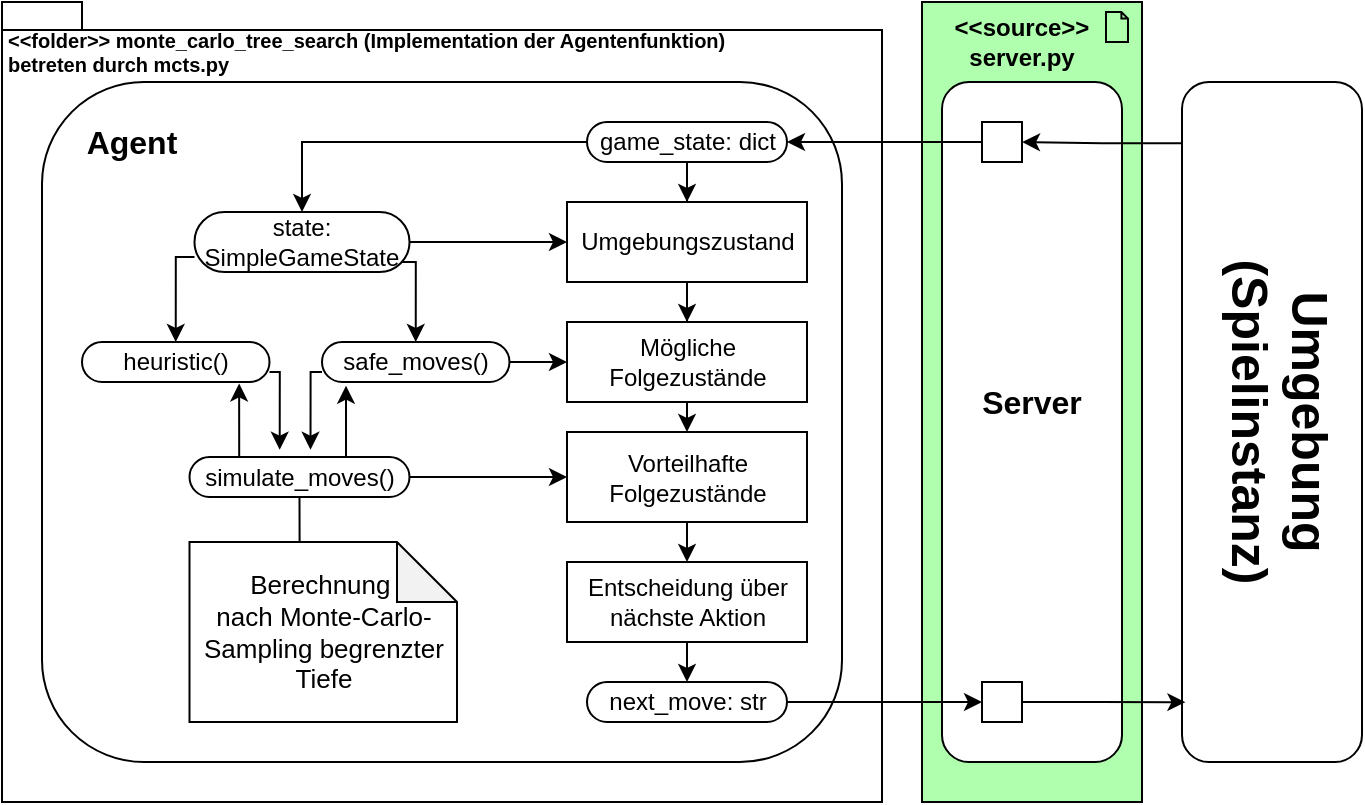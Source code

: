 <mxfile version="24.6.4" type="device">
  <diagram name="Page-1" id="f3cQ8en_kPf_cFlp299X">
    <mxGraphModel dx="820" dy="451" grid="1" gridSize="10" guides="1" tooltips="1" connect="1" arrows="1" fold="1" page="1" pageScale="1" pageWidth="827" pageHeight="1169" math="0" shadow="0">
      <root>
        <mxCell id="0" />
        <mxCell id="1" parent="0" />
        <mxCell id="G4_v4bOu-lfiYIZihZ4R-56" value="package" style="shape=folder;fontStyle=1;spacingTop=10;tabWidth=40;tabHeight=14;tabPosition=left;html=1;whiteSpace=wrap;" vertex="1" parent="1">
          <mxGeometry x="40" y="40" width="440" height="400" as="geometry" />
        </mxCell>
        <mxCell id="G4_v4bOu-lfiYIZihZ4R-8" value="" style="html=1;outlineConnect=0;whiteSpace=wrap;fillColor=#AFFFAF;shape=mxgraph.archimate3.application;appType=artifact;archiType=square;" vertex="1" parent="1">
          <mxGeometry x="500" y="40" width="110" height="400" as="geometry" />
        </mxCell>
        <mxCell id="G4_v4bOu-lfiYIZihZ4R-2" value="" style="rounded=1;whiteSpace=wrap;html=1;align=center;" vertex="1" parent="1">
          <mxGeometry x="60" y="80" width="400" height="340" as="geometry" />
        </mxCell>
        <mxCell id="G4_v4bOu-lfiYIZihZ4R-3" value="&lt;font style=&quot;font-size: 16px;&quot;&gt;&lt;b&gt;Agent&lt;/b&gt;&lt;/font&gt;" style="text;html=1;align=center;verticalAlign=middle;whiteSpace=wrap;rounded=0;" vertex="1" parent="1">
          <mxGeometry x="60" y="95" width="90" height="30" as="geometry" />
        </mxCell>
        <mxCell id="G4_v4bOu-lfiYIZihZ4R-4" value="" style="rounded=1;whiteSpace=wrap;html=1;" vertex="1" parent="1">
          <mxGeometry x="510" y="80" width="90" height="340" as="geometry" />
        </mxCell>
        <mxCell id="G4_v4bOu-lfiYIZihZ4R-5" value="" style="rounded=1;whiteSpace=wrap;html=1;" vertex="1" parent="1">
          <mxGeometry x="630" y="80" width="90" height="340" as="geometry" />
        </mxCell>
        <mxCell id="G4_v4bOu-lfiYIZihZ4R-10" value="&lt;font style=&quot;font-size: 12px;&quot;&gt;&lt;b&gt;&amp;lt;&amp;lt;source&amp;gt;&amp;gt; server.py&lt;/b&gt;&lt;/font&gt;" style="text;html=1;align=center;verticalAlign=middle;whiteSpace=wrap;rounded=0;" vertex="1" parent="1">
          <mxGeometry x="500" y="40" width="100" height="40" as="geometry" />
        </mxCell>
        <mxCell id="G4_v4bOu-lfiYIZihZ4R-11" value="&lt;b&gt;&lt;font style=&quot;font-size: 16px;&quot;&gt;Server&lt;/font&gt;&lt;/b&gt;" style="text;html=1;align=center;verticalAlign=middle;whiteSpace=wrap;rounded=0;" vertex="1" parent="1">
          <mxGeometry x="525" y="225" width="60" height="30" as="geometry" />
        </mxCell>
        <mxCell id="G4_v4bOu-lfiYIZihZ4R-12" value="&lt;font style=&quot;font-size: 25px;&quot;&gt;&lt;b&gt;&lt;font style=&quot;font-size: 25px;&quot;&gt;Umgebung&lt;/font&gt;&lt;/b&gt;&lt;/font&gt;&lt;div&gt;&lt;font style=&quot;font-size: 25px;&quot;&gt;&lt;b style=&quot;background-color: initial;&quot;&gt;&lt;font style=&quot;font-size: 25px;&quot;&gt;(Spielinstanz)&lt;/font&gt;&lt;/b&gt;&lt;/font&gt;&lt;/div&gt;" style="text;html=1;align=center;verticalAlign=middle;whiteSpace=wrap;rounded=0;rotation=90;" vertex="1" parent="1">
          <mxGeometry x="560" y="235" width="240" height="30" as="geometry" />
        </mxCell>
        <mxCell id="G4_v4bOu-lfiYIZihZ4R-35" style="edgeStyle=orthogonalEdgeStyle;rounded=0;orthogonalLoop=1;jettySize=auto;html=1;exitX=0.5;exitY=1;exitDx=0;exitDy=0;" edge="1" parent="1" source="G4_v4bOu-lfiYIZihZ4R-13" target="G4_v4bOu-lfiYIZihZ4R-33">
          <mxGeometry relative="1" as="geometry" />
        </mxCell>
        <mxCell id="G4_v4bOu-lfiYIZihZ4R-13" value="Umgebungszustand" style="rounded=0;whiteSpace=wrap;html=1;" vertex="1" parent="1">
          <mxGeometry x="322.5" y="140" width="120" height="40" as="geometry" />
        </mxCell>
        <mxCell id="G4_v4bOu-lfiYIZihZ4R-21" style="edgeStyle=orthogonalEdgeStyle;rounded=0;orthogonalLoop=1;jettySize=auto;html=1;exitX=0.5;exitY=1;exitDx=0;exitDy=0;entryX=0.5;entryY=0;entryDx=0;entryDy=0;" edge="1" parent="1" source="G4_v4bOu-lfiYIZihZ4R-16" target="G4_v4bOu-lfiYIZihZ4R-20">
          <mxGeometry relative="1" as="geometry" />
        </mxCell>
        <mxCell id="G4_v4bOu-lfiYIZihZ4R-16" value="Entscheidung über nächste Aktion" style="rounded=0;whiteSpace=wrap;html=1;" vertex="1" parent="1">
          <mxGeometry x="322.5" y="320" width="120" height="40" as="geometry" />
        </mxCell>
        <mxCell id="G4_v4bOu-lfiYIZihZ4R-19" style="edgeStyle=orthogonalEdgeStyle;rounded=0;orthogonalLoop=1;jettySize=auto;html=1;exitX=0.5;exitY=1;exitDx=0;exitDy=0;" edge="1" parent="1" source="G4_v4bOu-lfiYIZihZ4R-17" target="G4_v4bOu-lfiYIZihZ4R-13">
          <mxGeometry relative="1" as="geometry" />
        </mxCell>
        <mxCell id="G4_v4bOu-lfiYIZihZ4R-47" style="edgeStyle=orthogonalEdgeStyle;rounded=0;orthogonalLoop=1;jettySize=auto;html=1;exitX=0;exitY=0.5;exitDx=0;exitDy=0;entryX=0.5;entryY=0;entryDx=0;entryDy=0;" edge="1" parent="1" source="G4_v4bOu-lfiYIZihZ4R-17" target="G4_v4bOu-lfiYIZihZ4R-45">
          <mxGeometry relative="1" as="geometry" />
        </mxCell>
        <mxCell id="G4_v4bOu-lfiYIZihZ4R-17" value="game_state: dict" style="rounded=1;whiteSpace=wrap;html=1;arcSize=50;" vertex="1" parent="1">
          <mxGeometry x="332.5" y="100" width="100" height="20" as="geometry" />
        </mxCell>
        <mxCell id="G4_v4bOu-lfiYIZihZ4R-23" style="edgeStyle=orthogonalEdgeStyle;rounded=0;orthogonalLoop=1;jettySize=auto;html=1;exitX=1;exitY=0.5;exitDx=0;exitDy=0;" edge="1" parent="1" source="G4_v4bOu-lfiYIZihZ4R-20" target="G4_v4bOu-lfiYIZihZ4R-22">
          <mxGeometry relative="1" as="geometry" />
        </mxCell>
        <mxCell id="G4_v4bOu-lfiYIZihZ4R-20" value="next_move: str" style="rounded=1;whiteSpace=wrap;html=1;arcSize=50;" vertex="1" parent="1">
          <mxGeometry x="332.5" y="380" width="100" height="20" as="geometry" />
        </mxCell>
        <mxCell id="G4_v4bOu-lfiYIZihZ4R-22" value="" style="rounded=0;whiteSpace=wrap;html=1;" vertex="1" parent="1">
          <mxGeometry x="530" y="380" width="20" height="20" as="geometry" />
        </mxCell>
        <mxCell id="G4_v4bOu-lfiYIZihZ4R-27" style="edgeStyle=orthogonalEdgeStyle;rounded=0;orthogonalLoop=1;jettySize=auto;html=1;exitX=0;exitY=0.5;exitDx=0;exitDy=0;entryX=1;entryY=0.5;entryDx=0;entryDy=0;" edge="1" parent="1" source="G4_v4bOu-lfiYIZihZ4R-26" target="G4_v4bOu-lfiYIZihZ4R-17">
          <mxGeometry relative="1" as="geometry" />
        </mxCell>
        <mxCell id="G4_v4bOu-lfiYIZihZ4R-26" value="" style="rounded=0;whiteSpace=wrap;html=1;" vertex="1" parent="1">
          <mxGeometry x="530" y="100" width="20" height="20" as="geometry" />
        </mxCell>
        <mxCell id="G4_v4bOu-lfiYIZihZ4R-28" style="edgeStyle=orthogonalEdgeStyle;rounded=0;orthogonalLoop=1;jettySize=auto;html=1;exitX=0.005;exitY=0.09;exitDx=0;exitDy=0;entryX=1;entryY=0.5;entryDx=0;entryDy=0;exitPerimeter=0;" edge="1" parent="1" source="G4_v4bOu-lfiYIZihZ4R-5" target="G4_v4bOu-lfiYIZihZ4R-26">
          <mxGeometry relative="1" as="geometry" />
        </mxCell>
        <mxCell id="G4_v4bOu-lfiYIZihZ4R-64" style="edgeStyle=orthogonalEdgeStyle;rounded=0;orthogonalLoop=1;jettySize=auto;html=1;exitX=1;exitY=0.5;exitDx=0;exitDy=0;entryX=0;entryY=0.5;entryDx=0;entryDy=0;" edge="1" parent="1" source="G4_v4bOu-lfiYIZihZ4R-31" target="G4_v4bOu-lfiYIZihZ4R-37">
          <mxGeometry relative="1" as="geometry" />
        </mxCell>
        <mxCell id="G4_v4bOu-lfiYIZihZ4R-31" value="simulate_moves()" style="rounded=1;whiteSpace=wrap;html=1;arcSize=50;" vertex="1" parent="1">
          <mxGeometry x="133.75" y="267.5" width="110" height="20" as="geometry" />
        </mxCell>
        <mxCell id="G4_v4bOu-lfiYIZihZ4R-38" style="edgeStyle=orthogonalEdgeStyle;rounded=0;orthogonalLoop=1;jettySize=auto;html=1;exitX=0.5;exitY=1;exitDx=0;exitDy=0;entryX=0.5;entryY=0;entryDx=0;entryDy=0;" edge="1" parent="1" source="G4_v4bOu-lfiYIZihZ4R-33" target="G4_v4bOu-lfiYIZihZ4R-37">
          <mxGeometry relative="1" as="geometry" />
        </mxCell>
        <mxCell id="G4_v4bOu-lfiYIZihZ4R-33" value="Mögliche Folgezustände" style="rounded=0;whiteSpace=wrap;html=1;" vertex="1" parent="1">
          <mxGeometry x="322.5" y="200" width="120" height="40" as="geometry" />
        </mxCell>
        <mxCell id="G4_v4bOu-lfiYIZihZ4R-39" style="edgeStyle=orthogonalEdgeStyle;rounded=0;orthogonalLoop=1;jettySize=auto;html=1;exitX=0.5;exitY=1;exitDx=0;exitDy=0;entryX=0.5;entryY=0;entryDx=0;entryDy=0;" edge="1" parent="1" source="G4_v4bOu-lfiYIZihZ4R-37" target="G4_v4bOu-lfiYIZihZ4R-16">
          <mxGeometry relative="1" as="geometry" />
        </mxCell>
        <mxCell id="G4_v4bOu-lfiYIZihZ4R-37" value="Vorteilhafte Folgezustände" style="rounded=0;whiteSpace=wrap;html=1;" vertex="1" parent="1">
          <mxGeometry x="322.5" y="255" width="120" height="45" as="geometry" />
        </mxCell>
        <mxCell id="G4_v4bOu-lfiYIZihZ4R-41" style="edgeStyle=orthogonalEdgeStyle;rounded=0;orthogonalLoop=1;jettySize=auto;html=1;exitX=1;exitY=0.5;exitDx=0;exitDy=0;entryX=0.019;entryY=0.912;entryDx=0;entryDy=0;entryPerimeter=0;" edge="1" parent="1" source="G4_v4bOu-lfiYIZihZ4R-22" target="G4_v4bOu-lfiYIZihZ4R-5">
          <mxGeometry relative="1" as="geometry" />
        </mxCell>
        <mxCell id="G4_v4bOu-lfiYIZihZ4R-53" style="edgeStyle=orthogonalEdgeStyle;rounded=0;orthogonalLoop=1;jettySize=auto;html=1;exitX=1;exitY=0.5;exitDx=0;exitDy=0;entryX=0;entryY=0.5;entryDx=0;entryDy=0;" edge="1" parent="1" source="G4_v4bOu-lfiYIZihZ4R-45" target="G4_v4bOu-lfiYIZihZ4R-13">
          <mxGeometry relative="1" as="geometry" />
        </mxCell>
        <mxCell id="G4_v4bOu-lfiYIZihZ4R-60" style="edgeStyle=orthogonalEdgeStyle;rounded=0;orthogonalLoop=1;jettySize=auto;html=1;exitX=0.75;exitY=1;exitDx=0;exitDy=0;entryX=0.5;entryY=0;entryDx=0;entryDy=0;" edge="1" parent="1" source="G4_v4bOu-lfiYIZihZ4R-45" target="G4_v4bOu-lfiYIZihZ4R-46">
          <mxGeometry relative="1" as="geometry">
            <Array as="points">
              <mxPoint x="173" y="170" />
              <mxPoint x="224" y="170" />
            </Array>
          </mxGeometry>
        </mxCell>
        <mxCell id="G4_v4bOu-lfiYIZihZ4R-75" style="edgeStyle=orthogonalEdgeStyle;rounded=0;orthogonalLoop=1;jettySize=auto;html=1;exitX=0;exitY=0.75;exitDx=0;exitDy=0;entryX=0.5;entryY=0;entryDx=0;entryDy=0;" edge="1" parent="1" source="G4_v4bOu-lfiYIZihZ4R-45" target="G4_v4bOu-lfiYIZihZ4R-66">
          <mxGeometry relative="1" as="geometry">
            <Array as="points">
              <mxPoint x="127" y="168" />
            </Array>
          </mxGeometry>
        </mxCell>
        <mxCell id="G4_v4bOu-lfiYIZihZ4R-45" value="&lt;font style=&quot;font-size: 12px;&quot;&gt;state: SimpleGameState&lt;/font&gt;" style="rounded=1;whiteSpace=wrap;html=1;arcSize=50;" vertex="1" parent="1">
          <mxGeometry x="136.25" y="145" width="107.5" height="30" as="geometry" />
        </mxCell>
        <mxCell id="G4_v4bOu-lfiYIZihZ4R-65" style="edgeStyle=orthogonalEdgeStyle;rounded=0;orthogonalLoop=1;jettySize=auto;html=1;exitX=1;exitY=0.5;exitDx=0;exitDy=0;entryX=0;entryY=0.5;entryDx=0;entryDy=0;" edge="1" parent="1" source="G4_v4bOu-lfiYIZihZ4R-46" target="G4_v4bOu-lfiYIZihZ4R-33">
          <mxGeometry relative="1" as="geometry" />
        </mxCell>
        <mxCell id="G4_v4bOu-lfiYIZihZ4R-46" value="safe_moves()" style="rounded=1;whiteSpace=wrap;html=1;arcSize=50;" vertex="1" parent="1">
          <mxGeometry x="200" y="210" width="93.75" height="20" as="geometry" />
        </mxCell>
        <mxCell id="G4_v4bOu-lfiYIZihZ4R-72" style="edgeStyle=orthogonalEdgeStyle;rounded=0;orthogonalLoop=1;jettySize=auto;html=1;exitX=0;exitY=0;exitDx=51.875;exitDy=0;exitPerimeter=0;entryX=0.5;entryY=1;entryDx=0;entryDy=0;endArrow=none;endFill=0;" edge="1" parent="1" source="G4_v4bOu-lfiYIZihZ4R-51" target="G4_v4bOu-lfiYIZihZ4R-31">
          <mxGeometry relative="1" as="geometry" />
        </mxCell>
        <mxCell id="G4_v4bOu-lfiYIZihZ4R-51" value="&lt;div style=&quot;font-size: 13px;&quot;&gt;&lt;span style=&quot;background-color: initial;&quot;&gt;&lt;font style=&quot;font-size: 13px;&quot;&gt;Berechnung&amp;nbsp;&lt;/font&gt;&lt;/span&gt;&lt;/div&gt;&lt;div style=&quot;font-size: 13px;&quot;&gt;&lt;span style=&quot;background-color: initial;&quot;&gt;&lt;font style=&quot;font-size: 13px;&quot;&gt;nach Monte-Carlo-Sampling begrenzter Tiefe&lt;/font&gt;&lt;/span&gt;&lt;br&gt;&lt;/div&gt;" style="shape=note;whiteSpace=wrap;html=1;backgroundOutline=1;darkOpacity=0.05;" vertex="1" parent="1">
          <mxGeometry x="133.75" y="310" width="133.75" height="90" as="geometry" />
        </mxCell>
        <mxCell id="G4_v4bOu-lfiYIZihZ4R-58" value="&lt;font style=&quot;font-size: 10px;&quot;&gt;&lt;b style=&quot;font-size: 10px;&quot;&gt;&amp;lt;&amp;lt;folder&amp;gt;&amp;gt; monte_carlo_tree_search&amp;nbsp;&lt;/b&gt;&lt;/font&gt;&lt;b style=&quot;font-size: 10px; background-color: initial;&quot;&gt;(Implementation der Agentenfunktion) betreten durch mcts.py&lt;/b&gt;" style="text;html=1;align=left;verticalAlign=middle;whiteSpace=wrap;rounded=0;fontSize=10;" vertex="1" parent="1">
          <mxGeometry x="41" y="50" width="373" height="30" as="geometry" />
        </mxCell>
        <mxCell id="G4_v4bOu-lfiYIZihZ4R-66" value="heuristic()" style="rounded=1;whiteSpace=wrap;html=1;arcSize=50;" vertex="1" parent="1">
          <mxGeometry x="80" y="210" width="93.75" height="20" as="geometry" />
        </mxCell>
        <mxCell id="G4_v4bOu-lfiYIZihZ4R-68" style="edgeStyle=orthogonalEdgeStyle;rounded=0;orthogonalLoop=1;jettySize=auto;html=1;exitX=0;exitY=0.75;exitDx=0;exitDy=0;entryX=0.55;entryY=-0.182;entryDx=0;entryDy=0;entryPerimeter=0;" edge="1" parent="1" source="G4_v4bOu-lfiYIZihZ4R-46" target="G4_v4bOu-lfiYIZihZ4R-31">
          <mxGeometry relative="1" as="geometry" />
        </mxCell>
        <mxCell id="G4_v4bOu-lfiYIZihZ4R-69" style="edgeStyle=orthogonalEdgeStyle;rounded=0;orthogonalLoop=1;jettySize=auto;html=1;exitX=0.75;exitY=0;exitDx=0;exitDy=0;entryX=0.128;entryY=1.093;entryDx=0;entryDy=0;entryPerimeter=0;" edge="1" parent="1" source="G4_v4bOu-lfiYIZihZ4R-31" target="G4_v4bOu-lfiYIZihZ4R-46">
          <mxGeometry relative="1" as="geometry" />
        </mxCell>
        <mxCell id="G4_v4bOu-lfiYIZihZ4R-71" style="edgeStyle=orthogonalEdgeStyle;rounded=0;orthogonalLoop=1;jettySize=auto;html=1;exitX=0.25;exitY=0;exitDx=0;exitDy=0;entryX=0.838;entryY=1.036;entryDx=0;entryDy=0;entryPerimeter=0;" edge="1" parent="1" source="G4_v4bOu-lfiYIZihZ4R-31" target="G4_v4bOu-lfiYIZihZ4R-66">
          <mxGeometry relative="1" as="geometry" />
        </mxCell>
        <mxCell id="G4_v4bOu-lfiYIZihZ4R-77" style="edgeStyle=orthogonalEdgeStyle;rounded=0;orthogonalLoop=1;jettySize=auto;html=1;exitX=1;exitY=0.75;exitDx=0;exitDy=0;entryX=0.41;entryY=-0.182;entryDx=0;entryDy=0;entryPerimeter=0;" edge="1" parent="1" source="G4_v4bOu-lfiYIZihZ4R-66" target="G4_v4bOu-lfiYIZihZ4R-31">
          <mxGeometry relative="1" as="geometry" />
        </mxCell>
      </root>
    </mxGraphModel>
  </diagram>
</mxfile>
